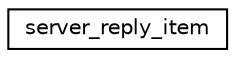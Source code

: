 digraph G
{
  edge [fontname="Helvetica",fontsize="10",labelfontname="Helvetica",labelfontsize="10"];
  node [fontname="Helvetica",fontsize="10",shape=record];
  rankdir="LR";
  Node1 [label="server_reply_item",height=0.2,width=0.4,color="black", fillcolor="white", style="filled",URL="$structserver__reply__item.html"];
}
